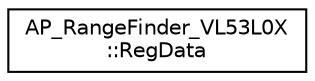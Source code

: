 digraph "Graphical Class Hierarchy"
{
 // INTERACTIVE_SVG=YES
  edge [fontname="Helvetica",fontsize="10",labelfontname="Helvetica",labelfontsize="10"];
  node [fontname="Helvetica",fontsize="10",shape=record];
  rankdir="LR";
  Node1 [label="AP_RangeFinder_VL53L0X\l::RegData",height=0.2,width=0.4,color="black", fillcolor="white", style="filled",URL="$structAP__RangeFinder__VL53L0X_1_1RegData.html"];
}
